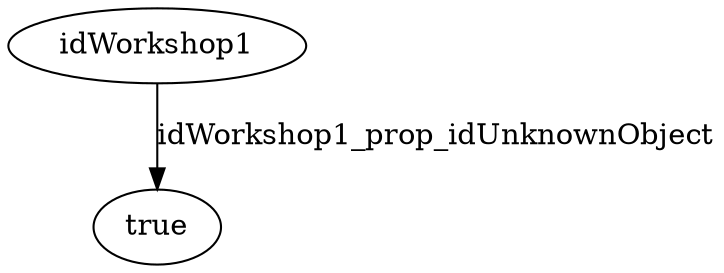 strict digraph  {
idWorkshop1 [node_type=entity_node, root=root];
true;
idWorkshop1 -> true  [edge_type=property, label=idWorkshop1_prop_idUnknownObject];
}
